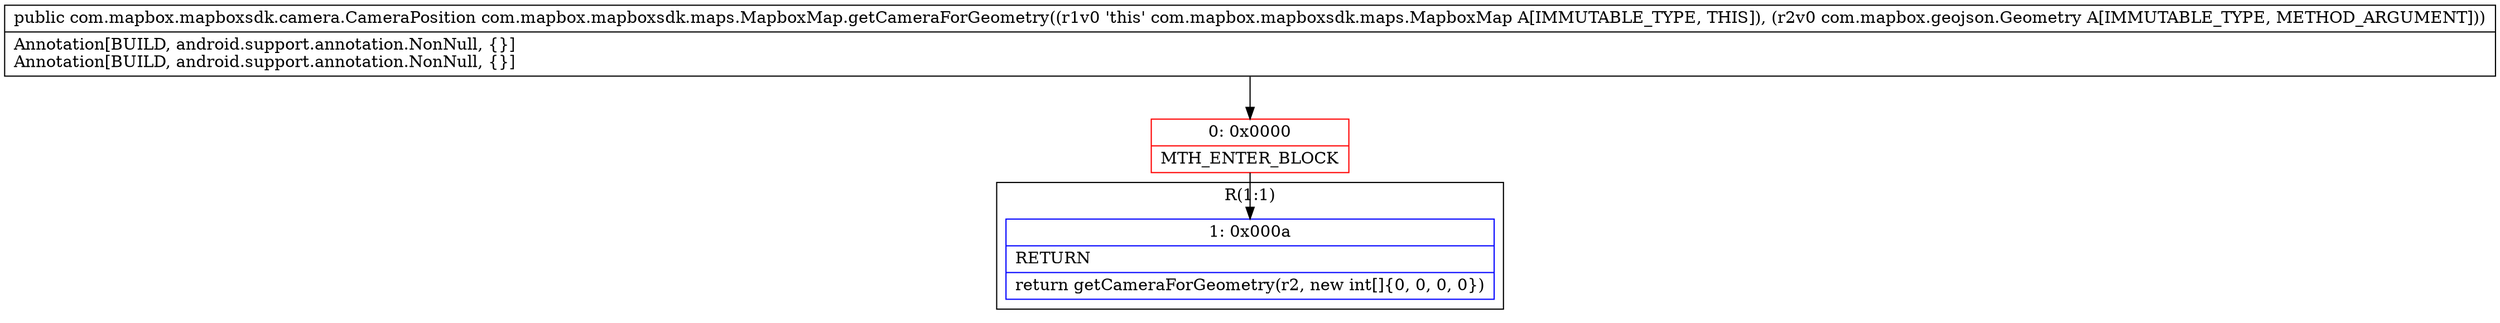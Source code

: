 digraph "CFG forcom.mapbox.mapboxsdk.maps.MapboxMap.getCameraForGeometry(Lcom\/mapbox\/geojson\/Geometry;)Lcom\/mapbox\/mapboxsdk\/camera\/CameraPosition;" {
subgraph cluster_Region_267673627 {
label = "R(1:1)";
node [shape=record,color=blue];
Node_1 [shape=record,label="{1\:\ 0x000a|RETURN\l|return getCameraForGeometry(r2, new int[]\{0, 0, 0, 0\})\l}"];
}
Node_0 [shape=record,color=red,label="{0\:\ 0x0000|MTH_ENTER_BLOCK\l}"];
MethodNode[shape=record,label="{public com.mapbox.mapboxsdk.camera.CameraPosition com.mapbox.mapboxsdk.maps.MapboxMap.getCameraForGeometry((r1v0 'this' com.mapbox.mapboxsdk.maps.MapboxMap A[IMMUTABLE_TYPE, THIS]), (r2v0 com.mapbox.geojson.Geometry A[IMMUTABLE_TYPE, METHOD_ARGUMENT]))  | Annotation[BUILD, android.support.annotation.NonNull, \{\}]\lAnnotation[BUILD, android.support.annotation.NonNull, \{\}]\l}"];
MethodNode -> Node_0;
Node_0 -> Node_1;
}

